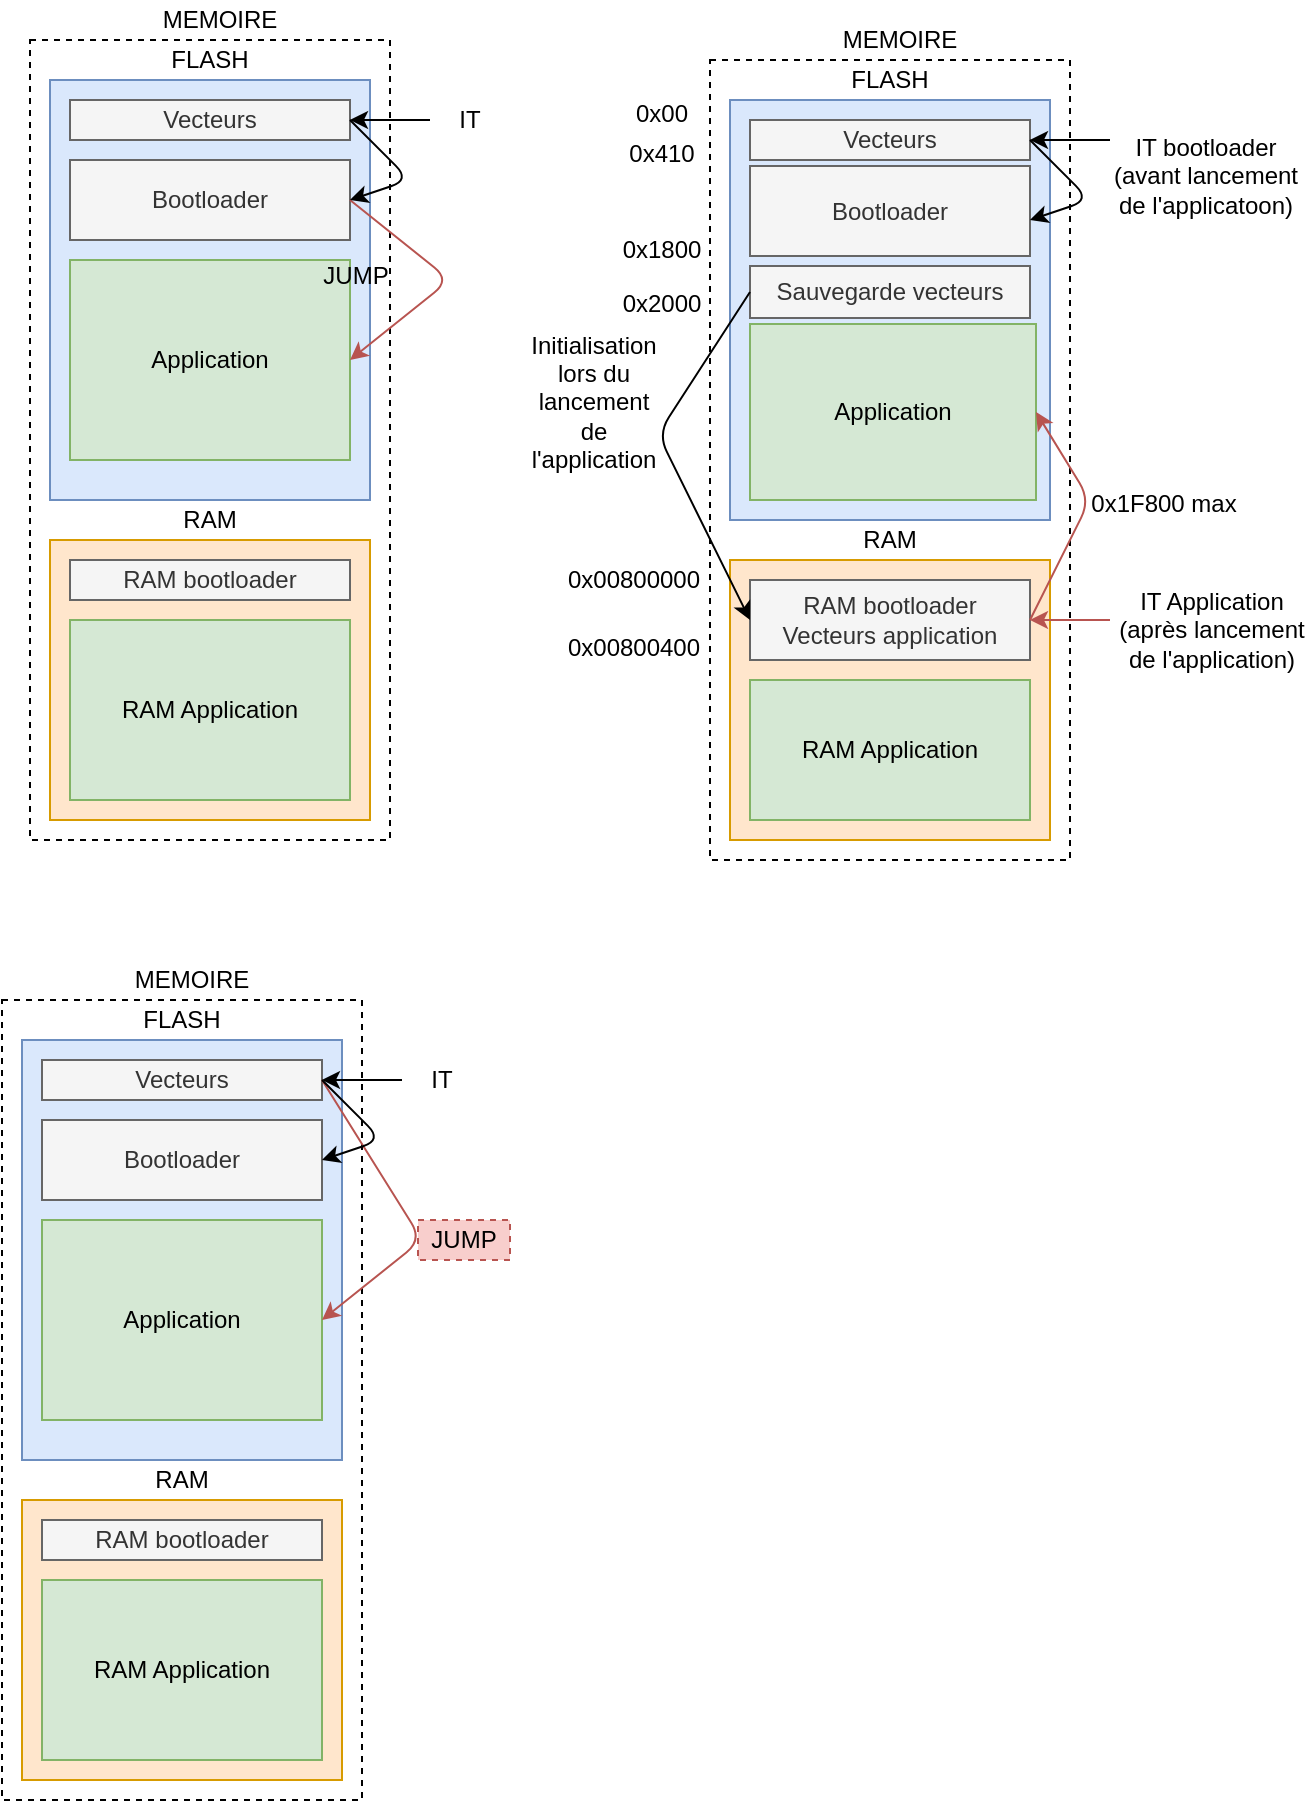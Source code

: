 <mxfile version="13.9.9" type="device"><diagram id="tjHB9eajOR6WFJGfhpUb" name="Page-1"><mxGraphModel dx="706" dy="409" grid="0" gridSize="10" guides="1" tooltips="1" connect="1" arrows="1" fold="1" page="1" pageScale="1" pageWidth="827" pageHeight="1169" math="0" shadow="0"><root><mxCell id="0"/><mxCell id="1" parent="0"/><mxCell id="Vze0SV9MDzhKdHFUrGo5-8" value="" style="rounded=0;whiteSpace=wrap;html=1;dashed=1;" parent="1" vertex="1"><mxGeometry x="160" y="90" width="180" height="400" as="geometry"/></mxCell><mxCell id="Vze0SV9MDzhKdHFUrGo5-1" value="" style="rounded=0;whiteSpace=wrap;html=1;fillColor=#dae8fc;strokeColor=#6c8ebf;" parent="1" vertex="1"><mxGeometry x="170" y="110" width="160" height="210" as="geometry"/></mxCell><mxCell id="Vze0SV9MDzhKdHFUrGo5-2" value="" style="rounded=0;whiteSpace=wrap;html=1;fillColor=#ffe6cc;strokeColor=#d79b00;" parent="1" vertex="1"><mxGeometry x="170" y="340" width="160" height="140" as="geometry"/></mxCell><mxCell id="Vze0SV9MDzhKdHFUrGo5-3" value="Vecteurs" style="rounded=0;whiteSpace=wrap;html=1;fillColor=#f5f5f5;strokeColor=#666666;fontColor=#333333;" parent="1" vertex="1"><mxGeometry x="180" y="120" width="140" height="20" as="geometry"/></mxCell><mxCell id="Vze0SV9MDzhKdHFUrGo5-4" value="Bootloader" style="rounded=0;whiteSpace=wrap;html=1;fillColor=#f5f5f5;strokeColor=#666666;fontColor=#333333;" parent="1" vertex="1"><mxGeometry x="180" y="150" width="140" height="40" as="geometry"/></mxCell><mxCell id="Vze0SV9MDzhKdHFUrGo5-5" value="Application" style="rounded=0;whiteSpace=wrap;html=1;fillColor=#d5e8d4;strokeColor=#82b366;" parent="1" vertex="1"><mxGeometry x="180" y="200" width="140" height="100" as="geometry"/></mxCell><mxCell id="Vze0SV9MDzhKdHFUrGo5-6" value="RAM bootloader" style="rounded=0;whiteSpace=wrap;html=1;fillColor=#f5f5f5;strokeColor=#666666;fontColor=#333333;" parent="1" vertex="1"><mxGeometry x="180" y="350" width="140" height="20" as="geometry"/></mxCell><mxCell id="Vze0SV9MDzhKdHFUrGo5-7" value="RAM Application" style="rounded=0;whiteSpace=wrap;html=1;fillColor=#d5e8d4;strokeColor=#82b366;" parent="1" vertex="1"><mxGeometry x="180" y="380" width="140" height="90" as="geometry"/></mxCell><mxCell id="Vze0SV9MDzhKdHFUrGo5-9" value="RAM" style="text;html=1;strokeColor=none;fillColor=none;align=center;verticalAlign=middle;whiteSpace=wrap;rounded=0;dashed=1;" parent="1" vertex="1"><mxGeometry x="230" y="320" width="40" height="20" as="geometry"/></mxCell><mxCell id="Vze0SV9MDzhKdHFUrGo5-10" value="FLASH" style="text;html=1;strokeColor=none;fillColor=none;align=center;verticalAlign=middle;whiteSpace=wrap;rounded=0;dashed=1;" parent="1" vertex="1"><mxGeometry x="230" y="90" width="40" height="20" as="geometry"/></mxCell><mxCell id="Vze0SV9MDzhKdHFUrGo5-11" value="MEMOIRE" style="text;html=1;strokeColor=none;fillColor=none;align=center;verticalAlign=middle;whiteSpace=wrap;rounded=0;dashed=1;" parent="1" vertex="1"><mxGeometry x="210" y="70" width="90" height="20" as="geometry"/></mxCell><mxCell id="Vze0SV9MDzhKdHFUrGo5-12" value="" style="endArrow=classic;html=1;entryX=1;entryY=0.5;entryDx=0;entryDy=0;" parent="1" target="Vze0SV9MDzhKdHFUrGo5-3" edge="1"><mxGeometry width="50" height="50" relative="1" as="geometry"><mxPoint x="360" y="130" as="sourcePoint"/><mxPoint x="440" y="310" as="targetPoint"/></mxGeometry></mxCell><mxCell id="Vze0SV9MDzhKdHFUrGo5-13" value="IT" style="text;html=1;strokeColor=none;fillColor=none;align=center;verticalAlign=middle;whiteSpace=wrap;rounded=0;dashed=1;" parent="1" vertex="1"><mxGeometry x="360" y="120" width="40" height="20" as="geometry"/></mxCell><mxCell id="Vze0SV9MDzhKdHFUrGo5-14" value="" style="endArrow=classic;html=1;exitX=1;exitY=0.5;exitDx=0;exitDy=0;entryX=1;entryY=0.5;entryDx=0;entryDy=0;fillColor=#f8cecc;strokeColor=#b85450;" parent="1" source="Vze0SV9MDzhKdHFUrGo5-4" target="Vze0SV9MDzhKdHFUrGo5-5" edge="1"><mxGeometry width="50" height="50" relative="1" as="geometry"><mxPoint x="390" y="360" as="sourcePoint"/><mxPoint x="440" y="310" as="targetPoint"/><Array as="points"><mxPoint x="370" y="210"/></Array></mxGeometry></mxCell><mxCell id="Vze0SV9MDzhKdHFUrGo5-15" value="" style="endArrow=classic;html=1;exitX=1;exitY=0.5;exitDx=0;exitDy=0;" parent="1" source="Vze0SV9MDzhKdHFUrGo5-3" edge="1"><mxGeometry width="50" height="50" relative="1" as="geometry"><mxPoint x="390" y="360" as="sourcePoint"/><mxPoint x="320" y="170" as="targetPoint"/><Array as="points"><mxPoint x="350" y="160"/></Array></mxGeometry></mxCell><mxCell id="Vze0SV9MDzhKdHFUrGo5-16" value="JUMP" style="text;html=1;strokeColor=none;fillColor=none;align=center;verticalAlign=middle;whiteSpace=wrap;rounded=0;dashed=1;" parent="1" vertex="1"><mxGeometry x="300" y="198" width="46" height="20" as="geometry"/></mxCell><mxCell id="Vze0SV9MDzhKdHFUrGo5-19" value="" style="rounded=0;whiteSpace=wrap;html=1;dashed=1;" parent="1" vertex="1"><mxGeometry x="500" y="100" width="180" height="400" as="geometry"/></mxCell><mxCell id="Vze0SV9MDzhKdHFUrGo5-20" value="" style="rounded=0;whiteSpace=wrap;html=1;fillColor=#dae8fc;strokeColor=#6c8ebf;" parent="1" vertex="1"><mxGeometry x="510" y="120" width="160" height="210" as="geometry"/></mxCell><mxCell id="Vze0SV9MDzhKdHFUrGo5-21" value="" style="rounded=0;whiteSpace=wrap;html=1;fillColor=#ffe6cc;strokeColor=#d79b00;" parent="1" vertex="1"><mxGeometry x="510" y="350" width="160" height="140" as="geometry"/></mxCell><mxCell id="Vze0SV9MDzhKdHFUrGo5-22" value="Vecteurs" style="rounded=0;whiteSpace=wrap;html=1;fillColor=#f5f5f5;strokeColor=#666666;fontColor=#333333;" parent="1" vertex="1"><mxGeometry x="520" y="130" width="140" height="20" as="geometry"/></mxCell><mxCell id="Vze0SV9MDzhKdHFUrGo5-23" value="Bootloader" style="rounded=0;whiteSpace=wrap;html=1;fillColor=#f5f5f5;strokeColor=#666666;fontColor=#333333;" parent="1" vertex="1"><mxGeometry x="520" y="153" width="140" height="45" as="geometry"/></mxCell><mxCell id="Vze0SV9MDzhKdHFUrGo5-24" value="Application" style="rounded=0;whiteSpace=wrap;html=1;fillColor=#d5e8d4;strokeColor=#82b366;" parent="1" vertex="1"><mxGeometry x="520" y="232" width="143" height="88" as="geometry"/></mxCell><mxCell id="Vze0SV9MDzhKdHFUrGo5-25" value="RAM bootloader&lt;br&gt;Vecteurs application" style="rounded=0;whiteSpace=wrap;html=1;fillColor=#f5f5f5;strokeColor=#666666;fontColor=#333333;" parent="1" vertex="1"><mxGeometry x="520" y="360" width="140" height="40" as="geometry"/></mxCell><mxCell id="Vze0SV9MDzhKdHFUrGo5-26" value="RAM Application" style="rounded=0;whiteSpace=wrap;html=1;fillColor=#d5e8d4;strokeColor=#82b366;" parent="1" vertex="1"><mxGeometry x="520" y="410" width="140" height="70" as="geometry"/></mxCell><mxCell id="Vze0SV9MDzhKdHFUrGo5-27" value="RAM" style="text;html=1;strokeColor=none;fillColor=none;align=center;verticalAlign=middle;whiteSpace=wrap;rounded=0;dashed=1;" parent="1" vertex="1"><mxGeometry x="570" y="330" width="40" height="20" as="geometry"/></mxCell><mxCell id="Vze0SV9MDzhKdHFUrGo5-28" value="FLASH" style="text;html=1;strokeColor=none;fillColor=none;align=center;verticalAlign=middle;whiteSpace=wrap;rounded=0;dashed=1;" parent="1" vertex="1"><mxGeometry x="570" y="100" width="40" height="20" as="geometry"/></mxCell><mxCell id="Vze0SV9MDzhKdHFUrGo5-29" value="MEMOIRE" style="text;html=1;strokeColor=none;fillColor=none;align=center;verticalAlign=middle;whiteSpace=wrap;rounded=0;dashed=1;" parent="1" vertex="1"><mxGeometry x="550" y="80" width="90" height="20" as="geometry"/></mxCell><mxCell id="Vze0SV9MDzhKdHFUrGo5-30" value="" style="endArrow=classic;html=1;entryX=1;entryY=0.5;entryDx=0;entryDy=0;" parent="1" target="Vze0SV9MDzhKdHFUrGo5-22" edge="1"><mxGeometry width="50" height="50" relative="1" as="geometry"><mxPoint x="700" y="140" as="sourcePoint"/><mxPoint x="780" y="320" as="targetPoint"/></mxGeometry></mxCell><mxCell id="Vze0SV9MDzhKdHFUrGo5-31" value="IT bootloader&lt;br&gt;(avant lancement de l'applicatoon)" style="text;html=1;strokeColor=none;fillColor=none;align=center;verticalAlign=middle;whiteSpace=wrap;rounded=0;dashed=1;" parent="1" vertex="1"><mxGeometry x="700" y="130" width="96" height="55" as="geometry"/></mxCell><mxCell id="Vze0SV9MDzhKdHFUrGo5-33" value="" style="endArrow=classic;html=1;exitX=1;exitY=0.5;exitDx=0;exitDy=0;" parent="1" source="Vze0SV9MDzhKdHFUrGo5-22" edge="1"><mxGeometry width="50" height="50" relative="1" as="geometry"><mxPoint x="730" y="370" as="sourcePoint"/><mxPoint x="660" y="180" as="targetPoint"/><Array as="points"><mxPoint x="690" y="170"/></Array></mxGeometry></mxCell><mxCell id="Vze0SV9MDzhKdHFUrGo5-35" value="" style="endArrow=classic;html=1;entryX=1;entryY=0.5;entryDx=0;entryDy=0;fillColor=#f8cecc;strokeColor=#b85450;" parent="1" edge="1"><mxGeometry width="50" height="50" relative="1" as="geometry"><mxPoint x="700" y="380" as="sourcePoint"/><mxPoint x="660" y="380" as="targetPoint"/></mxGeometry></mxCell><mxCell id="Vze0SV9MDzhKdHFUrGo5-36" value="IT Application&lt;br&gt;(après lancement de l'application)" style="text;html=1;strokeColor=none;fillColor=none;align=center;verticalAlign=middle;whiteSpace=wrap;rounded=0;dashed=1;" parent="1" vertex="1"><mxGeometry x="700" y="365" width="102" height="39" as="geometry"/></mxCell><mxCell id="Vze0SV9MDzhKdHFUrGo5-38" value="" style="endArrow=classic;html=1;entryX=1;entryY=0.5;entryDx=0;entryDy=0;exitX=1;exitY=0.5;exitDx=0;exitDy=0;fillColor=#f8cecc;strokeColor=#b85450;" parent="1" source="Vze0SV9MDzhKdHFUrGo5-25" target="Vze0SV9MDzhKdHFUrGo5-24" edge="1"><mxGeometry width="50" height="50" relative="1" as="geometry"><mxPoint x="390" y="440" as="sourcePoint"/><mxPoint x="440" y="390" as="targetPoint"/><Array as="points"><mxPoint x="690" y="320"/></Array></mxGeometry></mxCell><mxCell id="Vze0SV9MDzhKdHFUrGo5-39" value="" style="rounded=0;whiteSpace=wrap;html=1;dashed=1;" parent="1" vertex="1"><mxGeometry x="146" y="570" width="180" height="400" as="geometry"/></mxCell><mxCell id="Vze0SV9MDzhKdHFUrGo5-40" value="" style="rounded=0;whiteSpace=wrap;html=1;fillColor=#dae8fc;strokeColor=#6c8ebf;" parent="1" vertex="1"><mxGeometry x="156" y="590" width="160" height="210" as="geometry"/></mxCell><mxCell id="Vze0SV9MDzhKdHFUrGo5-41" value="" style="rounded=0;whiteSpace=wrap;html=1;fillColor=#ffe6cc;strokeColor=#d79b00;" parent="1" vertex="1"><mxGeometry x="156" y="820" width="160" height="140" as="geometry"/></mxCell><mxCell id="Vze0SV9MDzhKdHFUrGo5-42" value="Vecteurs" style="rounded=0;whiteSpace=wrap;html=1;fillColor=#f5f5f5;strokeColor=#666666;fontColor=#333333;" parent="1" vertex="1"><mxGeometry x="166" y="600" width="140" height="20" as="geometry"/></mxCell><mxCell id="Vze0SV9MDzhKdHFUrGo5-43" value="Bootloader" style="rounded=0;whiteSpace=wrap;html=1;fillColor=#f5f5f5;strokeColor=#666666;fontColor=#333333;" parent="1" vertex="1"><mxGeometry x="166" y="630" width="140" height="40" as="geometry"/></mxCell><mxCell id="Vze0SV9MDzhKdHFUrGo5-44" value="Application" style="rounded=0;whiteSpace=wrap;html=1;fillColor=#d5e8d4;strokeColor=#82b366;" parent="1" vertex="1"><mxGeometry x="166" y="680" width="140" height="100" as="geometry"/></mxCell><mxCell id="Vze0SV9MDzhKdHFUrGo5-45" value="RAM bootloader" style="rounded=0;whiteSpace=wrap;html=1;fillColor=#f5f5f5;strokeColor=#666666;fontColor=#333333;" parent="1" vertex="1"><mxGeometry x="166" y="830" width="140" height="20" as="geometry"/></mxCell><mxCell id="Vze0SV9MDzhKdHFUrGo5-46" value="RAM Application" style="rounded=0;whiteSpace=wrap;html=1;fillColor=#d5e8d4;strokeColor=#82b366;" parent="1" vertex="1"><mxGeometry x="166" y="860" width="140" height="90" as="geometry"/></mxCell><mxCell id="Vze0SV9MDzhKdHFUrGo5-47" value="RAM" style="text;html=1;strokeColor=none;fillColor=none;align=center;verticalAlign=middle;whiteSpace=wrap;rounded=0;dashed=1;" parent="1" vertex="1"><mxGeometry x="216" y="800" width="40" height="20" as="geometry"/></mxCell><mxCell id="Vze0SV9MDzhKdHFUrGo5-48" value="FLASH" style="text;html=1;strokeColor=none;fillColor=none;align=center;verticalAlign=middle;whiteSpace=wrap;rounded=0;dashed=1;" parent="1" vertex="1"><mxGeometry x="216" y="570" width="40" height="20" as="geometry"/></mxCell><mxCell id="Vze0SV9MDzhKdHFUrGo5-49" value="MEMOIRE" style="text;html=1;strokeColor=none;fillColor=none;align=center;verticalAlign=middle;whiteSpace=wrap;rounded=0;dashed=1;" parent="1" vertex="1"><mxGeometry x="196" y="550" width="90" height="20" as="geometry"/></mxCell><mxCell id="Vze0SV9MDzhKdHFUrGo5-50" value="" style="endArrow=classic;html=1;entryX=1;entryY=0.5;entryDx=0;entryDy=0;" parent="1" target="Vze0SV9MDzhKdHFUrGo5-42" edge="1"><mxGeometry width="50" height="50" relative="1" as="geometry"><mxPoint x="346" y="610" as="sourcePoint"/><mxPoint x="426" y="790" as="targetPoint"/></mxGeometry></mxCell><mxCell id="Vze0SV9MDzhKdHFUrGo5-51" value="IT" style="text;html=1;strokeColor=none;fillColor=none;align=center;verticalAlign=middle;whiteSpace=wrap;rounded=0;dashed=1;" parent="1" vertex="1"><mxGeometry x="346" y="600" width="40" height="20" as="geometry"/></mxCell><mxCell id="Vze0SV9MDzhKdHFUrGo5-52" value="" style="endArrow=classic;html=1;exitX=1;exitY=0.5;exitDx=0;exitDy=0;entryX=1;entryY=0.5;entryDx=0;entryDy=0;fillColor=#f8cecc;strokeColor=#b85450;" parent="1" source="Vze0SV9MDzhKdHFUrGo5-42" target="Vze0SV9MDzhKdHFUrGo5-44" edge="1"><mxGeometry width="50" height="50" relative="1" as="geometry"><mxPoint x="376" y="840" as="sourcePoint"/><mxPoint x="426" y="790" as="targetPoint"/><Array as="points"><mxPoint x="356" y="690"/></Array></mxGeometry></mxCell><mxCell id="Vze0SV9MDzhKdHFUrGo5-53" value="" style="endArrow=classic;html=1;exitX=1;exitY=0.5;exitDx=0;exitDy=0;" parent="1" source="Vze0SV9MDzhKdHFUrGo5-42" edge="1"><mxGeometry width="50" height="50" relative="1" as="geometry"><mxPoint x="376" y="840" as="sourcePoint"/><mxPoint x="306" y="650" as="targetPoint"/><Array as="points"><mxPoint x="336" y="640"/></Array></mxGeometry></mxCell><mxCell id="Vze0SV9MDzhKdHFUrGo5-54" value="JUMP" style="text;html=1;strokeColor=#b85450;fillColor=#f8cecc;align=center;verticalAlign=middle;whiteSpace=wrap;rounded=0;dashed=1;" parent="1" vertex="1"><mxGeometry x="354" y="680" width="46" height="20" as="geometry"/></mxCell><mxCell id="qe4HBx-NjJyiOIFi1SGc-1" value="Sauvegarde vecteurs" style="rounded=0;whiteSpace=wrap;html=1;fillColor=#f5f5f5;strokeColor=#666666;fontColor=#333333;" parent="1" vertex="1"><mxGeometry x="520" y="203" width="140" height="26" as="geometry"/></mxCell><mxCell id="qe4HBx-NjJyiOIFi1SGc-2" value="" style="endArrow=classic;html=1;exitX=0;exitY=0.5;exitDx=0;exitDy=0;entryX=0;entryY=0.5;entryDx=0;entryDy=0;" parent="1" source="qe4HBx-NjJyiOIFi1SGc-1" target="Vze0SV9MDzhKdHFUrGo5-25" edge="1"><mxGeometry width="50" height="50" relative="1" as="geometry"><mxPoint x="670" y="150" as="sourcePoint"/><mxPoint x="670" y="190" as="targetPoint"/><Array as="points"><mxPoint x="474" y="287"/></Array></mxGeometry></mxCell><mxCell id="qe4HBx-NjJyiOIFi1SGc-3" value="Initialisation lors du lancement de l'application" style="text;html=1;strokeColor=none;fillColor=none;align=center;verticalAlign=middle;whiteSpace=wrap;rounded=0;dashed=1;" parent="1" vertex="1"><mxGeometry x="405" y="236" width="74" height="69" as="geometry"/></mxCell><mxCell id="MxwyoZj34rEmKJ8dA0Od-1" value="0x00" style="text;html=1;strokeColor=none;fillColor=none;align=center;verticalAlign=middle;whiteSpace=wrap;rounded=0;" vertex="1" parent="1"><mxGeometry x="456" y="117" width="40" height="20" as="geometry"/></mxCell><mxCell id="MxwyoZj34rEmKJ8dA0Od-2" value="0x410" style="text;html=1;strokeColor=none;fillColor=none;align=center;verticalAlign=middle;whiteSpace=wrap;rounded=0;" vertex="1" parent="1"><mxGeometry x="456" y="137" width="40" height="20" as="geometry"/></mxCell><mxCell id="MxwyoZj34rEmKJ8dA0Od-3" style="edgeStyle=orthogonalEdgeStyle;rounded=0;orthogonalLoop=1;jettySize=auto;html=1;exitX=0.5;exitY=1;exitDx=0;exitDy=0;" edge="1" parent="1" source="MxwyoZj34rEmKJ8dA0Od-2" target="MxwyoZj34rEmKJ8dA0Od-2"><mxGeometry relative="1" as="geometry"/></mxCell><mxCell id="MxwyoZj34rEmKJ8dA0Od-4" value="0x1800" style="text;html=1;strokeColor=none;fillColor=none;align=center;verticalAlign=middle;whiteSpace=wrap;rounded=0;" vertex="1" parent="1"><mxGeometry x="456" y="185" width="40" height="20" as="geometry"/></mxCell><mxCell id="MxwyoZj34rEmKJ8dA0Od-5" value="0x2000" style="text;html=1;strokeColor=none;fillColor=none;align=center;verticalAlign=middle;whiteSpace=wrap;rounded=0;" vertex="1" parent="1"><mxGeometry x="456" y="212" width="40" height="20" as="geometry"/></mxCell><mxCell id="MxwyoZj34rEmKJ8dA0Od-6" value="0x1F800 max" style="text;html=1;strokeColor=none;fillColor=none;align=center;verticalAlign=middle;whiteSpace=wrap;rounded=0;" vertex="1" parent="1"><mxGeometry x="689" y="313" width="76" height="17" as="geometry"/></mxCell><mxCell id="MxwyoZj34rEmKJ8dA0Od-7" value="0x00800000" style="text;html=1;strokeColor=none;fillColor=none;align=center;verticalAlign=middle;whiteSpace=wrap;rounded=0;" vertex="1" parent="1"><mxGeometry x="442" y="350" width="40" height="20" as="geometry"/></mxCell><mxCell id="MxwyoZj34rEmKJ8dA0Od-8" value="0x00800400" style="text;html=1;strokeColor=none;fillColor=none;align=center;verticalAlign=middle;whiteSpace=wrap;rounded=0;" vertex="1" parent="1"><mxGeometry x="442" y="384" width="40" height="20" as="geometry"/></mxCell></root></mxGraphModel></diagram></mxfile>